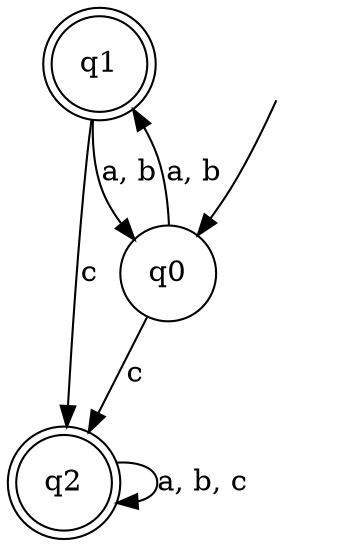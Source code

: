 digraph Automaton {

q1 [shape = doublecircle];

q2 [shape = doublecircle];

_nil [style = invis];

q0 [shape = circle];

_nil -> q0;

q1 -> q0 [label = "a, b"];

q1 -> q2 [label = "c"];

q0 -> q2 [label = "c"];

q0 -> q1 [label = "a, b"];

q2 -> q2 [label = "a, b, c"];

}
